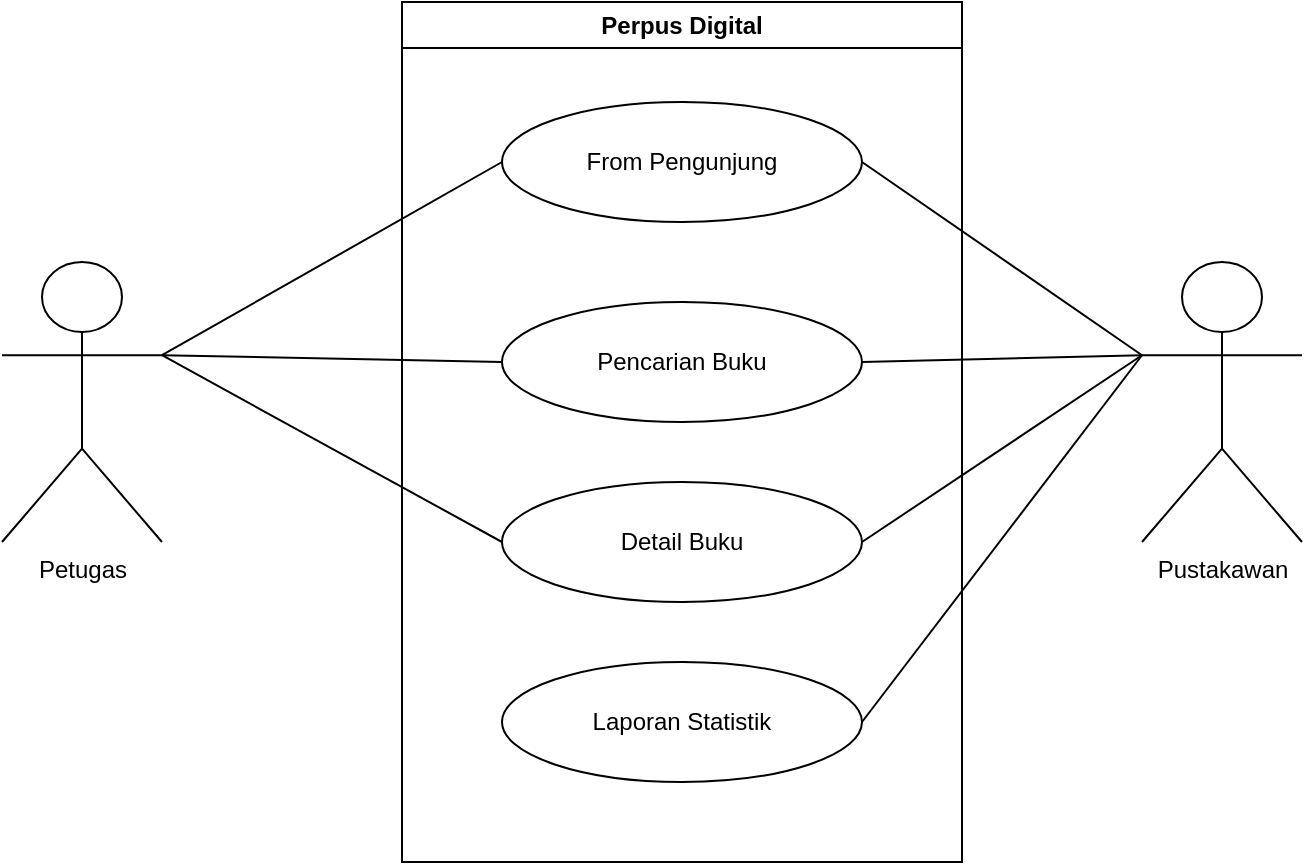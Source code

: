 <mxfile version="23.1.5" type="github">
  <diagram id="C5RBs43oDa-KdzZeNtuy" name="Page-1">
    <mxGraphModel dx="1058" dy="623" grid="1" gridSize="10" guides="1" tooltips="1" connect="1" arrows="1" fold="1" page="1" pageScale="1" pageWidth="827" pageHeight="1169" math="0" shadow="0">
      <root>
        <mxCell id="WIyWlLk6GJQsqaUBKTNV-0" />
        <mxCell id="WIyWlLk6GJQsqaUBKTNV-1" parent="WIyWlLk6GJQsqaUBKTNV-0" />
        <mxCell id="tByDXc4YOt9ATbDAC1VS-1" value="Perpus Digital" style="swimlane;whiteSpace=wrap;html=1;" vertex="1" parent="WIyWlLk6GJQsqaUBKTNV-1">
          <mxGeometry x="320" y="70" width="280" height="430" as="geometry" />
        </mxCell>
        <mxCell id="tByDXc4YOt9ATbDAC1VS-2" value="From Pengunjung" style="ellipse;whiteSpace=wrap;html=1;" vertex="1" parent="tByDXc4YOt9ATbDAC1VS-1">
          <mxGeometry x="50" y="50" width="180" height="60" as="geometry" />
        </mxCell>
        <mxCell id="tByDXc4YOt9ATbDAC1VS-4" value="Pencarian Buku" style="ellipse;whiteSpace=wrap;html=1;" vertex="1" parent="tByDXc4YOt9ATbDAC1VS-1">
          <mxGeometry x="50" y="150" width="180" height="60" as="geometry" />
        </mxCell>
        <mxCell id="tByDXc4YOt9ATbDAC1VS-5" value="Detail Buku" style="ellipse;whiteSpace=wrap;html=1;" vertex="1" parent="tByDXc4YOt9ATbDAC1VS-1">
          <mxGeometry x="50" y="240" width="180" height="60" as="geometry" />
        </mxCell>
        <mxCell id="tByDXc4YOt9ATbDAC1VS-6" value="Laporan Statistik" style="ellipse;whiteSpace=wrap;html=1;" vertex="1" parent="tByDXc4YOt9ATbDAC1VS-1">
          <mxGeometry x="50" y="330" width="180" height="60" as="geometry" />
        </mxCell>
        <mxCell id="tByDXc4YOt9ATbDAC1VS-8" value="Pustakawan" style="shape=umlActor;verticalLabelPosition=bottom;verticalAlign=top;html=1;outlineConnect=0;" vertex="1" parent="WIyWlLk6GJQsqaUBKTNV-1">
          <mxGeometry x="690" y="200" width="80" height="140" as="geometry" />
        </mxCell>
        <mxCell id="tByDXc4YOt9ATbDAC1VS-9" value="Petugas" style="shape=umlActor;verticalLabelPosition=bottom;verticalAlign=top;html=1;outlineConnect=0;" vertex="1" parent="WIyWlLk6GJQsqaUBKTNV-1">
          <mxGeometry x="120" y="200" width="80" height="140" as="geometry" />
        </mxCell>
        <mxCell id="tByDXc4YOt9ATbDAC1VS-14" value="" style="endArrow=none;html=1;rounded=0;exitX=1;exitY=0.333;exitDx=0;exitDy=0;exitPerimeter=0;entryX=0;entryY=0.5;entryDx=0;entryDy=0;" edge="1" parent="WIyWlLk6GJQsqaUBKTNV-1" source="tByDXc4YOt9ATbDAC1VS-9" target="tByDXc4YOt9ATbDAC1VS-2">
          <mxGeometry width="50" height="50" relative="1" as="geometry">
            <mxPoint x="130" y="250" as="sourcePoint" />
            <mxPoint x="180" y="200" as="targetPoint" />
          </mxGeometry>
        </mxCell>
        <mxCell id="tByDXc4YOt9ATbDAC1VS-15" value="" style="endArrow=none;html=1;rounded=0;entryX=0;entryY=0.5;entryDx=0;entryDy=0;exitX=1;exitY=0.333;exitDx=0;exitDy=0;exitPerimeter=0;" edge="1" parent="WIyWlLk6GJQsqaUBKTNV-1" source="tByDXc4YOt9ATbDAC1VS-9" target="tByDXc4YOt9ATbDAC1VS-4">
          <mxGeometry width="50" height="50" relative="1" as="geometry">
            <mxPoint x="130" y="250" as="sourcePoint" />
            <mxPoint x="180" y="200" as="targetPoint" />
          </mxGeometry>
        </mxCell>
        <mxCell id="tByDXc4YOt9ATbDAC1VS-16" value="" style="endArrow=none;html=1;rounded=0;entryX=0;entryY=0.5;entryDx=0;entryDy=0;exitX=1;exitY=0.333;exitDx=0;exitDy=0;exitPerimeter=0;" edge="1" parent="WIyWlLk6GJQsqaUBKTNV-1" source="tByDXc4YOt9ATbDAC1VS-9" target="tByDXc4YOt9ATbDAC1VS-5">
          <mxGeometry width="50" height="50" relative="1" as="geometry">
            <mxPoint x="130" y="250" as="sourcePoint" />
            <mxPoint x="180" y="200" as="targetPoint" />
          </mxGeometry>
        </mxCell>
        <mxCell id="tByDXc4YOt9ATbDAC1VS-17" value="" style="endArrow=none;html=1;rounded=0;entryX=0;entryY=0.333;entryDx=0;entryDy=0;entryPerimeter=0;exitX=1;exitY=0.5;exitDx=0;exitDy=0;" edge="1" parent="WIyWlLk6GJQsqaUBKTNV-1" source="tByDXc4YOt9ATbDAC1VS-2" target="tByDXc4YOt9ATbDAC1VS-8">
          <mxGeometry width="50" height="50" relative="1" as="geometry">
            <mxPoint x="640" y="300" as="sourcePoint" />
            <mxPoint x="690" y="250" as="targetPoint" />
          </mxGeometry>
        </mxCell>
        <mxCell id="tByDXc4YOt9ATbDAC1VS-19" value="" style="endArrow=none;html=1;rounded=0;entryX=0;entryY=0.333;entryDx=0;entryDy=0;entryPerimeter=0;exitX=1;exitY=0.5;exitDx=0;exitDy=0;" edge="1" parent="WIyWlLk6GJQsqaUBKTNV-1" source="tByDXc4YOt9ATbDAC1VS-4" target="tByDXc4YOt9ATbDAC1VS-8">
          <mxGeometry width="50" height="50" relative="1" as="geometry">
            <mxPoint x="640" y="300" as="sourcePoint" />
            <mxPoint x="690" y="250" as="targetPoint" />
          </mxGeometry>
        </mxCell>
        <mxCell id="tByDXc4YOt9ATbDAC1VS-20" value="" style="endArrow=none;html=1;rounded=0;entryX=0;entryY=0.333;entryDx=0;entryDy=0;entryPerimeter=0;exitX=1;exitY=0.5;exitDx=0;exitDy=0;" edge="1" parent="WIyWlLk6GJQsqaUBKTNV-1" source="tByDXc4YOt9ATbDAC1VS-5" target="tByDXc4YOt9ATbDAC1VS-8">
          <mxGeometry width="50" height="50" relative="1" as="geometry">
            <mxPoint x="640" y="300" as="sourcePoint" />
            <mxPoint x="690" y="250" as="targetPoint" />
          </mxGeometry>
        </mxCell>
        <mxCell id="tByDXc4YOt9ATbDAC1VS-21" value="" style="endArrow=none;html=1;rounded=0;entryX=0;entryY=0.333;entryDx=0;entryDy=0;entryPerimeter=0;exitX=1;exitY=0.5;exitDx=0;exitDy=0;" edge="1" parent="WIyWlLk6GJQsqaUBKTNV-1" source="tByDXc4YOt9ATbDAC1VS-6" target="tByDXc4YOt9ATbDAC1VS-8">
          <mxGeometry width="50" height="50" relative="1" as="geometry">
            <mxPoint x="640" y="300" as="sourcePoint" />
            <mxPoint x="690" y="250" as="targetPoint" />
          </mxGeometry>
        </mxCell>
      </root>
    </mxGraphModel>
  </diagram>
</mxfile>
